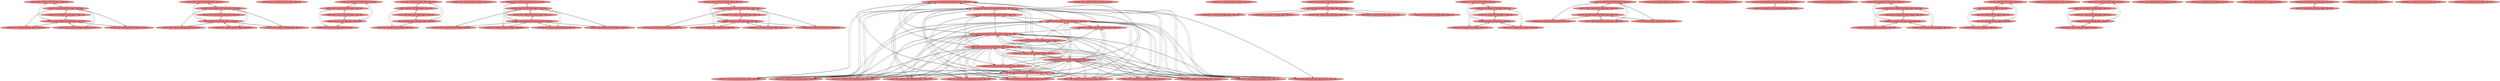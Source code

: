 
digraph G {


node1829 [fillcolor=lightcoral,label="[106/107]  %56 = load i32, i32* %j70, align 4, !dbg !1490",shape=ellipse,style=filled ]
node1828 [fillcolor=lightcoral,label="[120/121]  %54 = load i32, i32* %i66, align 4, !dbg !1489",shape=ellipse,style=filled ]
node1827 [fillcolor=lightcoral,label="[230/231]  %53 = load i32**, i32*** %c, align 8, !dbg !1488",shape=ellipse,style=filled ]
node1825 [fillcolor=lightcoral,label="[63/64]  %22 = load i32, i32* %i28, align 4, !dbg !1398",shape=ellipse,style=filled ]
node1823 [fillcolor=lightcoral,label="[73/74]  %33 = load i32, i32* %j50, align 4, !dbg !1436",shape=ellipse,style=filled ]
node1824 [fillcolor=lightcoral,label="[124/125]  %59 = load i32, i32* %i66, align 4, !dbg !1498",shape=ellipse,style=filled ]
node1822 [fillcolor=lightcoral,label="[228/229]  %38 = load i32**, i32*** %a, align 8, !dbg !1471",shape=ellipse,style=filled ]
node1820 [fillcolor=lightcoral,label="[69/76]  %32 = load i32, i32* %j50, align 4, !dbg !1433",shape=ellipse,style=filled ]
node1816 [fillcolor=lightcoral,label="[158/159]  %80 = load i32, i32* %i105, align 4, !dbg !1540",shape=ellipse,style=filled ]
node1815 [fillcolor=lightcoral,label="[203/204]  %82 = load i32, i32* %j109, align 4, !dbg !1541",shape=ellipse,style=filled ]
node1814 [fillcolor=lightcoral,label="[26/27]  %81 = load i32*, i32** %arrayidx127, align 8, !dbg !1539",shape=ellipse,style=filled ]
node1812 [fillcolor=lightcoral,label="[103/110]  store i32 0, i32* %j70, align 4, !dbg !1456",shape=ellipse,style=filled ]
node1811 [fillcolor=lightcoral,label="[224/225]  %64 = load i32**, i32*** %c, align 8, !dbg !1524",shape=ellipse,style=filled ]
node1810 [fillcolor=lightcoral,label="[21/44]  store i32 %73, i32* %arrayidx125, align 4, !dbg !1537",shape=ellipse,style=filled ]
node1819 [fillcolor=lightcoral,label="[199/200]  %83 = load i32, i32* %j109, align 4, !dbg !1546",shape=ellipse,style=filled ]
node1809 [fillcolor=lightcoral,label="[12/53]  %76 = load i32*, i32** %arrayidx123, align 8, !dbg !1534",shape=ellipse,style=filled ]
node1808 [fillcolor=lightcoral,label="[222/223]  %74 = load i32**, i32*** %c, align 8, !dbg !1534",shape=ellipse,style=filled ]
node1807 [fillcolor=lightcoral,label="[186/187]  %100 = load i32, i32* %expn, align 4, !dbg !1600",shape=ellipse,style=filled ]
node1806 [fillcolor=lightcoral,label="[104/105]  %51 = load i32, i32* %j70, align 4, !dbg !1481",shape=ellipse,style=filled ]
node1804 [fillcolor=lightcoral,label="[95/96]  %41 = load i32, i32* %k, align 4, !dbg !1474",shape=ellipse,style=filled ]
node1803 [fillcolor=lightcoral,label="[18/47]  %73 = load i32, i32* %arrayidx121, align 4, !dbg !1529",shape=ellipse,style=filled ]
node1826 [fillcolor=lightcoral,label="[167/172]  store i32 0, i32* %j138, align 4, !dbg !1557",shape=ellipse,style=filled ]
node1802 [fillcolor=lightcoral,label="[220/221]  %48 = load i32**, i32*** %c, align 8, !dbg !1479",shape=ellipse,style=filled ]
node1801 [fillcolor=lightcoral,label="[34/35]  %50 = load i32*, i32** %arrayidx86, align 8, !dbg !1479",shape=ellipse,style=filled ]
node1799 [fillcolor=lightcoral,label="[14/51]  %71 = load i32*, i32** %arrayidx118, align 8, !dbg !1529",shape=ellipse,style=filled ]
node1798 [fillcolor=lightcoral,label="[218/219]  %69 = load i32**, i32*** %c, align 8, !dbg !1529",shape=ellipse,style=filled ]
node1797 [fillcolor=lightcoral,label="[71/72]  %28 = load i32, i32* %j50, align 4, !dbg !1424",shape=ellipse,style=filled ]
node1796 [fillcolor=lightcoral,label="[119/126]  store i32 %inc100, i32* %i66, align 4, !dbg !1498",shape=ellipse,style=filled ]
node1794 [fillcolor=lightcoral,label="[16/49]  %68 = load i32, i32* %arrayidx116, align 4, !dbg !1524",shape=ellipse,style=filled ]
node1793 [fillcolor=lightcoral,label="[201/202]  %67 = load i32, i32* %j109, align 4, !dbg !1527",shape=ellipse,style=filled ]
node1748 [fillcolor=lightcoral,label="[176/189]  %97 = load i32, i32* %expn, align 4, !dbg !1591",shape=ellipse,style=filled ]
node1746 [fillcolor=lightcoral,label="[148/163]  %70 = load i32, i32* %i105, align 4, !dbg !1530",shape=ellipse,style=filled ]
node1745 [fillcolor=lightcoral,label="[144/147]  store i32 %call102, i32* %arrayidx104, align 4, !dbg !1506",shape=ellipse,style=filled ]
node1790 [fillcolor=lightcoral,label="[212/213]  %29 = load i32**, i32*** %b, align 8, !dbg !1431",shape=ellipse,style=filled ]
node1744 [fillcolor=lightcoral,label="[101/112]  store i32 %inc97, i32* %j70, align 4, !dbg !1493",shape=ellipse,style=filled ]
node1749 [fillcolor=lightcoral,label="[134/141]  %92 = load i32, i32* %i142, align 4, !dbg !1577",shape=ellipse,style=filled ]
node1742 [fillcolor=lightcoral,label="[132/143]  %95 = load i32, i32* %i142, align 4, !dbg !1582",shape=ellipse,style=filled ]
node1740 [fillcolor=lightcoral,label="[117/128]  store i32 0, i32* %i66, align 4, !dbg !1447",shape=ellipse,style=filled ]
node1735 [fillcolor=lightcoral,label="[116/129]  %49 = load i32, i32* %i66, align 4, !dbg !1480",shape=ellipse,style=filled ]
node1733 [fillcolor=lightcoral,label="[38/39]  %42 = load i32, i32* %arrayidx80, align 4, !dbg !1471",shape=ellipse,style=filled ]
node1730 [fillcolor=lightcoral,label="[40/41]  %45 = load i32*, i32** %arrayidx82, align 8, !dbg !1475",shape=ellipse,style=filled ]
node1719 [fillcolor=lightcoral,label="[1/8]  %20 = load i32, i32* %j, align 4, !dbg !1390",shape=ellipse,style=filled ]
node1734 [fillcolor=lightcoral,label="[61/62]  %26 = load i32, i32* %i28, align 4, !dbg !1407",shape=ellipse,style=filled ]
node1792 [fillcolor=lightcoral,label="[193/206]  %63 = load i32, i32* %j109, align 4, !dbg !1520",shape=ellipse,style=filled ]
node1781 [fillcolor=lightcoral,label="[135/140]  store i32 %inc156, i32* %i142, align 4, !dbg !1582",shape=ellipse,style=filled ]
node1750 [fillcolor=lightcoral,label="[136/137]  %86 = load i32, i32* %i142, align 4, !dbg !1568",shape=ellipse,style=filled ]
node1724 [fillcolor=lightcoral,label="[70/75]  store i32 0, i32* %j50, align 4, !dbg !1422",shape=ellipse,style=filled ]
node1741 [fillcolor=lightcoral,label="[42/43]  %47 = load i32, i32* %arrayidx84, align 4, !dbg !1475",shape=ellipse,style=filled ]
node1766 [fillcolor=lightcoral,label="[93/94]  %37 = load i32, i32* %k, align 4, !dbg !1467",shape=ellipse,style=filled ]
node1784 [fillcolor=lightcoral,label="[20/45]  %31 = load i32*, i32** %arrayidx57, align 8, !dbg !1431",shape=ellipse,style=filled ]
node1775 [fillcolor=lightcoral,label="[165/174]  store i32 %inc159, i32* %j138, align 4, !dbg !1587",shape=ellipse,style=filled ]
node1813 [fillcolor=lightcoral,label="[226/227]  %79 = load i32**, i32*** %c, align 8, !dbg !1539",shape=ellipse,style=filled ]
node1736 [fillcolor=lightcoral,label="[36/37]  %40 = load i32*, i32** %arrayidx78, align 8, !dbg !1471",shape=ellipse,style=filled ]
node1739 [fillcolor=lightcoral,label="[30/31]  %89 = load i32*, i32** %arrayidx147, align 8, !dbg !1572",shape=ellipse,style=filled ]
node1732 [fillcolor=lightcoral,label="[2/7]  store i32 0, i32* %j, align 4, !dbg !1388",shape=ellipse,style=filled ]
node1737 [fillcolor=lightcoral,label="[118/127]  %39 = load i32, i32* %i66, align 4, !dbg !1473",shape=ellipse,style=filled ]
node1715 [fillcolor=lightcoral,label="[3/4]  %25 = load i32, i32* %j, align 4, !dbg !1402",shape=ellipse,style=filled ]
node1720 [fillcolor=lightcoral,label="[68/77]  store i32 %inc61, i32* %j50, align 4, !dbg !1436",shape=ellipse,style=filled ]
node1723 [fillcolor=lightcoral,label="[80/85]  %34 = load i32, i32* %i46, align 4, !dbg !1441",shape=ellipse,style=filled ]
node1743 [fillcolor=lightcoral,label="[28/29]  %55 = load i32*, i32** %arrayidx93, align 8, !dbg !1488",shape=ellipse,style=filled ]
node1721 [fillcolor=lightcoral,label="[13/52]  store i32 %rem, i32* %arrayidx39, align 4, !dbg !1400",shape=ellipse,style=filled ]
node1722 [fillcolor=lightcoral,label="[78/87]  %30 = load i32, i32* %i46, align 4, !dbg !1432",shape=ellipse,style=filled ]
node1747 [fillcolor=lightcoral,label="[164/175]  %96 = load i32, i32* %j138, align 4, !dbg !1587",shape=ellipse,style=filled ]
node1779 [fillcolor=lightcoral,label="[210/211]  %60 = load i32**, i32*** %c, align 8, !dbg !1502",shape=ellipse,style=filled ]
node1725 [fillcolor=lightcoral,label="[88/99]  store i32 %inc90, i32* %k, align 4, !dbg !1484",shape=ellipse,style=filled ]
node1729 [fillcolor=lightcoral,label="[89/98]  %44 = load i32, i32* %k, align 4, !dbg !1476",shape=ellipse,style=filled ]
node1714 [fillcolor=lightcoral,label="[0/9]  store i32 %inc41, i32* %j, align 4, !dbg !1402",shape=ellipse,style=filled ]
node1727 [fillcolor=lightcoral,label="[11/54]  store i32 %mul, i32* %arrayidx88, align 4, !dbg !1482",shape=ellipse,style=filled ]
node1753 [fillcolor=lightcoral,label="[177/188]  store i32 %inc174, i32* %expn, align 4, !dbg !1612",shape=ellipse,style=filled ]
node1769 [fillcolor=lightcoral,label="[149/162]  store i32 0, i32* %i105, align 4, !dbg !1509",shape=ellipse,style=filled ]
node1718 [fillcolor=lightcoral,label="[58/67]  store i32 %inc44, i32* %i28, align 4, !dbg !1407",shape=ellipse,style=filled ]
node1728 [fillcolor=lightcoral,label="[100/113]  %46 = load i32, i32* %j70, align 4, !dbg !1477",shape=ellipse,style=filled ]
node1785 [fillcolor=lightcoral,label="[152/153]  %84 = load i32, i32* %i105, align 4, !dbg !1551",shape=ellipse,style=filled ]
node1716 [fillcolor=lightcoral,label="[10/55]  %23 = load i32*, i32** %arrayidx37, align 8, !dbg !1397",shape=ellipse,style=filled ]
node1751 [fillcolor=lightcoral,label="[79/86]  store i32 %inc64, i32* %i46, align 4, !dbg !1441",shape=ellipse,style=filled ]
node1752 [fillcolor=lightcoral,label="[133/142]  store i32 0, i32* %i142, align 4, !dbg !1566",shape=ellipse,style=filled ]
node1758 [fillcolor=lightcoral,label="[150/161]  %62 = load i32, i32* %i105, align 4, !dbg !1511",shape=ellipse,style=filled ]
node1755 [fillcolor=lightcoral,label="[60/65]  store i32 0, i32* %i28, align 4, !dbg !1379",shape=ellipse,style=filled ]
node1756 [fillcolor=lightcoral,label="[90/97]  store i32 0, i32* %k, align 4, !dbg !1465",shape=ellipse,style=filled ]
node1717 [fillcolor=lightcoral,label="[56/57]  %21 = load i32**, i32*** %a, align 8, !dbg !1397",shape=ellipse,style=filled ]
node1759 [fillcolor=lightcoral,label="[81/84]  store i32 0, i32* %i46, align 4, !dbg !1413",shape=ellipse,style=filled ]
node1762 [fillcolor=lightcoral,label="[178/179]  %101 = load i32, i32* %expn, align 4, !dbg !1607",shape=ellipse,style=filled ]
node1764 [fillcolor=lightcoral,label="[180/181]  %18 = load i32, i32* %expn, align 4, !dbg !1372",shape=ellipse,style=filled ]
node1760 [fillcolor=lightcoral,label="[190/191]  %99 = load i32**, i32*** %c, align 8, !dbg !1594",shape=ellipse,style=filled ]
node1761 [fillcolor=lightcoral,label="[168/169]  %94 = load i32, i32* %j138, align 4, !dbg !1579",shape=ellipse,style=filled ]
node1787 [fillcolor=lightcoral,label="[102/111]  %58 = load i32, i32* %j70, align 4, !dbg !1493",shape=ellipse,style=filled ]
node1800 [fillcolor=lightcoral,label="[197/198]  %72 = load i32, i32* %j109, align 4, !dbg !1531",shape=ellipse,style=filled ]
node1765 [fillcolor=lightcoral,label="[15/50]  store i32 %rem55, i32* %arrayidx59, align 4, !dbg !1434",shape=ellipse,style=filled ]
node1767 [fillcolor=lightcoral,label="[138/139]  %88 = load i32, i32* %i142, align 4, !dbg !1574",shape=ellipse,style=filled ]
node1818 [fillcolor=lightcoral,label="[215/216]  %78 = load i32, i32* %tmp, align 4, !dbg !1538",shape=ellipse,style=filled ]
node1763 [fillcolor=lightcoral,label="[59/66]  %19 = load i32, i32* %i28, align 4, !dbg !1381",shape=ellipse,style=filled ]
node1770 [fillcolor=lightcoral,label="[122/123]  %35 = load i32, i32* %i66, align 4, !dbg !1449",shape=ellipse,style=filled ]
node1817 [fillcolor=lightcoral,label="[17/48]  store i32 %78, i32* %arrayidx131, align 4, !dbg !1544",shape=ellipse,style=filled ]
node1795 [fillcolor=lightcoral,label="[214/217]  store i32 %68, i32* %tmp, align 4, !dbg !1528",shape=ellipse,style=filled ]
node1754 [fillcolor=lightcoral,label="[166/173]  %90 = load i32, i32* %j138, align 4, !dbg !1575",shape=ellipse,style=filled ]
node1757 [fillcolor=lightcoral,label="[24/25]  %57 = load i32, i32* %arrayidx95, align 4, !dbg !1491",shape=ellipse,style=filled ]
node1768 [fillcolor=lightcoral,label="[192/207]  store i32 %inc133, i32* %j109, align 4, !dbg !1546",shape=ellipse,style=filled ]
node1771 [fillcolor=lightcoral,label="[194/205]  store i32 0, i32* %j109, align 4, !dbg !1518",shape=ellipse,style=filled ]
node1821 [fillcolor=lightcoral,label="[108/109]  %36 = load i32, i32* %j70, align 4, !dbg !1458",shape=ellipse,style=filled ]
node1731 [fillcolor=lightcoral,label="[114/115]  %43 = load i32**, i32*** %b, align 8, !dbg !1475",shape=ellipse,style=filled ]
node1772 [fillcolor=lightcoral,label="[184/185]  %61 = load i32, i32* %expn, align 4, !dbg !1504",shape=ellipse,style=filled ]
node1788 [fillcolor=lightcoral,label="[154/155]  %65 = load i32, i32* %i105, align 4, !dbg !1526",shape=ellipse,style=filled ]
node1773 [fillcolor=lightcoral,label="[170/171]  %85 = load i32, i32* %j138, align 4, !dbg !1559",shape=ellipse,style=filled ]
node1774 [fillcolor=lightcoral,label="[208/209]  %87 = load i32**, i32*** %c, align 8, !dbg !1572",shape=ellipse,style=filled ]
node1776 [fillcolor=lightcoral,label="[82/83]  %27 = load i32, i32* %i46, align 4, !dbg !1415",shape=ellipse,style=filled ]
node1777 [fillcolor=lightcoral,label="[195/196]  %77 = load i32, i32* %j109, align 4, !dbg !1536",shape=ellipse,style=filled ]
node1726 [fillcolor=lightcoral,label="[91/92]  %52 = load i32, i32* %k, align 4, !dbg !1484",shape=ellipse,style=filled ]
node1778 [fillcolor=lightcoral,label="[182/183]  %102 = load i32, i32* %expn, align 4, !dbg !1612",shape=ellipse,style=filled ]
node1782 [fillcolor=lightcoral,label="[22/23]  %93 = load i32*, i32** %arrayidx152, align 8, !dbg !1576",shape=ellipse,style=filled ]
node1780 [fillcolor=lightcoral,label="[19/46]  store i32 %add, i32* %arrayidx95, align 4, !dbg !1491",shape=ellipse,style=filled ]
node1783 [fillcolor=lightcoral,label="[145/146]  %98 = load i32, i32* %arrayidx162, align 4, !dbg !1593",shape=ellipse,style=filled ]
node1786 [fillcolor=lightcoral,label="[151/160]  store i32 %inc136, i32* %i105, align 4, !dbg !1551",shape=ellipse,style=filled ]
node1805 [fillcolor=lightcoral,label="[156/157]  %75 = load i32, i32* %i105, align 4, !dbg !1535",shape=ellipse,style=filled ]
node1738 [fillcolor=lightcoral,label="[130/131]  %91 = load i32**, i32*** %c, align 8, !dbg !1576",shape=ellipse,style=filled ]
node1791 [fillcolor=lightcoral,label="[32/33]  %66 = load i32*, i32** %arrayidx114, align 8, !dbg !1524",shape=ellipse,style=filled ]
node1789 [fillcolor=lightcoral,label="[5/6]  %24 = load i32, i32* %j, align 4, !dbg !1399",shape=ellipse,style=filled ]

node1736->node1817 [ ]
node1817->node1809 [ ]
node1803->node1810 [ ]
node1801->node1817 [ ]
node1781->node1749 [ ]
node1749->node1781 [ ]
node1799->node1817 [ ]
node1817->node1799 [ ]
node1796->node1828 [ ]
node1828->node1796 [ ]
node1824->node1796 [ ]
node1794->node1817 [ ]
node1817->node1794 [ ]
node1791->node1817 [ ]
node1817->node1791 [ ]
node1810->node1791 [ ]
node1787->node1812 [ ]
node1786->node1816 [ ]
node1816->node1786 [ ]
node1786->node1788 [ ]
node1809->node1810 [ ]
node1810->node1809 [ ]
node1786->node1785 [ ]
node1785->node1786 [ ]
node1784->node1817 [ ]
node1780->node1803 [ ]
node1799->node1780 [ ]
node1780->node1799 [ ]
node1794->node1780 [ ]
node1761->node1826 [ ]
node1826->node1761 [ ]
node1791->node1780 [ ]
node1781->node1742 [ ]
node1784->node1780 [ ]
node1780->node1784 [ ]
node1771->node1819 [ ]
node1819->node1771 [ ]
node1815->node1771 [ ]
node1780->node1814 [ ]
node1771->node1793 [ ]
node1801->node1780 [ ]
node1806->node1812 [ ]
node1741->node1721 [ ]
node1730->node1817 [ ]
node1743->node1721 [ ]
node1799->node1810 [ ]
node1763->node1755 [ ]
node1753->node1807 [ ]
node1768->node1800 [ ]
node1721->node1782 [ ]
node1721->node1784 [ ]
node1799->node1727 [ ]
node1736->node1721 [ ]
node1781->node1767 [ ]
node1780->node1743 [ ]
node1799->node1721 [ ]
node1810->node1739 [ ]
node1752->node1742 [ ]
node1739->node1817 [ ]
node1789->node1732 [ ]
node1771->node1815 [ ]
node1810->node1782 [ ]
node1721->node1716 [ ]
node1810->node1794 [ ]
node1777->node1768 [ ]
node1737->node1796 [ ]
node1736->node1765 [ ]
node1775->node1761 [ ]
node1743->node1780 [ ]
node1810->node1803 [ ]
node1724->node1820 [ ]
node1824->node1740 [ ]
node1718->node1734 [ ]
node1734->node1718 [ ]
node1780->node1782 [ ]
node1740->node1828 [ ]
node1780->node1736 [ ]
node1736->node1780 [ ]
node1730->node1810 [ ]
node1737->node1740 [ ]
node1740->node1737 [ ]
node1792->node1771 [ ]
node1754->node1775 [ ]
node1752->node1767 [ ]
node1735->node1796 [ ]
node1788->node1786 [ ]
node1765->node1736 [ ]
node1767->node1781 [ ]
node1725->node1804 [ ]
node1782->node1810 [ ]
node1817->node1814 [ ]
node1727->node1736 [ ]
node1758->node1786 [ ]
node1782->node1780 [ ]
node1765->node1739 [ ]
node1730->node1780 [ ]
node1810->node1736 [ ]
node1719->node1732 [ ]
node1751->node1776 [ ]
node1765->node1809 [ ]
node1743->node1727 [ ]
node1800->node1771 [ ]
node1736->node1727 [ ]
node1817->node1803 [ ]
node1729->node1756 [ ]
node1762->node1753 [ ]
node1734->node1755 [ ]
node1721->node1730 [ ]
node1765->node1743 [ ]
node1753->node1762 [ ]
node1778->node1753 [ ]
node1804->node1725 [ ]
node1739->node1721 [ ]
node1812->node1806 [ ]
node1718->node1825 [ ]
node1755->node1763 [ ]
node1721->node1794 [ ]
node1784->node1765 [ ]
node1740->node1770 [ ]
node1747->node1826 [ ]
node1780->node1739 [ ]
node1765->node1801 [ ]
node1755->node1734 [ ]
node1730->node1765 [ ]
node1740->node1735 [ ]
node1733->node1780 [ ]
node1728->node1744 [ ]
node1825->node1755 [ ]
node1714->node1789 [ ]
node1829->node1812 [ ]
node1800->node1768 [ ]
node1828->node1740 [ ]
node1814->node1817 [ ]
node1817->node1743 [ ]
node1821->node1812 [ ]
node1744->node1787 [ ]
node1741->node1817 [ ]
node1735->node1740 [ ]
node1739->node1810 [ ]
node1767->node1752 [ ]
node1782->node1721 [ ]
node1812->node1829 [ ]
node1725->node1766 [ ]
node1740->node1824 [ ]
node1757->node1810 [ ]
node1746->node1786 [ ]
node1820->node1724 [ ]
node1776->node1751 [ ]
node1746->node1769 [ ]
node1759->node1723 [ ]
node1727->node1799 [ ]
node1768->node1792 [ ]
node1817->node1741 [ ]
node1733->node1765 [ ]
node1809->node1780 [ ]
node1743->node1810 [ ]
node1809->node1727 [ ]
node1736->node1810 [ ]
node1727->node1730 [ ]
node1789->node1714 [ ]
node1772->node1753 [ ]
node1793->node1768 [ ]
node1810->node1814 [ ]
node1749->node1752 [ ]
node1720->node1797 [ ]
node1817->node1782 [ ]
node1817->node1757 [ ]
node1769->node1805 [ ]
node1817->node1784 [ ]
node1773->node1826 [ ]
node1750->node1752 [ ]
node1733->node1817 [ ]
node1807->node1753 [ ]
node1757->node1817 [ ]
node1716->node1765 [ ]
node1743->node1765 [ ]
node1753->node1748 [ ]
node1727->node1757 [ ]
node1810->node1741 [ ]
node1814->node1765 [ ]
node1810->node1730 [ ]
node1765->node1741 [ ]
node1727->node1739 [ ]
node1812->node1728 [ ]
node1726->node1756 [ ]
node1819->node1768 [ ]
node1794->node1810 [ ]
node1765->node1803 [ ]
node1755->node1825 [ ]
node1756->node1726 [ ]
node1757->node1780 [ ]
node1821->node1744 [ ]
node1815->node1768 [ ]
node1776->node1759 [ ]
node1753->node1772 [ ]
node1758->node1769 [ ]
node1768->node1815 [ ]
node1747->node1775 [ ]
node1780->node1733 [ ]
node1744->node1829 [ ]
node1829->node1744 [ ]
node1780->node1716 [ ]
node1803->node1817 [ ]
node1714->node1715 [ ]
node1759->node1722 [ ]
node1723->node1759 [ ]
node1769->node1746 [ ]
node1809->node1765 [ ]
node1768->node1793 [ ]
node1801->node1765 [ ]
node1809->node1817 [ ]
node1810->node1716 [ ]
node1826->node1773 [ ]
node1727->node1803 [ ]
node1714->node1719 [ ]
node1748->node1753 [ ]
node1721->node1739 [ ]
node1775->node1747 [ ]
node1812->node1787 [ ]
node1775->node1754 [ ]
node1826->node1747 [ ]
node1728->node1812 [ ]
node1768->node1777 [ ]
node1765->node1757 [ ]
node1727->node1809 [ ]
node1786->node1746 [ ]
node1727->node1814 [ ]
node1739->node1780 [ ]
node1727->node1716 [ ]
node1823->node1724 [ ]
node1727->node1794 [ ]
node1721->node1801 [ ]
node1817->node1716 [ ]
node1810->node1743 [ ]
node1812->node1821 [ ]
node1727->node1743 [ ]
node1741->node1810 [ ]
node1727->node1801 [ ]
node1730->node1721 [ ]
node1826->node1754 [ ]
node1741->node1765 [ ]
node1721->node1733 [ ]
node1757->node1765 [ ]
node1725->node1729 [ ]
node1721->node1809 [ ]
node1775->node1773 [ ]
node1773->node1775 [ ]
node1726->node1725 [ ]
node1716->node1817 [ ]
node1810->node1801 [ ]
node1791->node1721 [ ]
node1801->node1810 [ ]
node1724->node1823 [ ]
node1715->node1732 [ ]
node1739->node1765 [ ]
node1765->node1794 [ ]
node1791->node1810 [ ]
node1754->node1826 [ ]
node1716->node1810 [ ]
node1780->node1757 [ ]
node1806->node1744 [ ]
node1733->node1721 [ ]
node1761->node1775 [ ]
node1771->node1792 [ ]
node1765->node1784 [ ]
node1816->node1769 [ ]
node1756->node1766 [ ]
node1720->node1823 [ ]
node1766->node1756 [ ]
node1765->node1791 [ ]
node1764->node1753 [ ]
node1744->node1728 [ ]
node1784->node1721 [ ]
node1823->node1720 [ ]
node1765->node1814 [ ]
node1814->node1721 [ ]
node1756->node1729 [ ]
node1716->node1780 [ ]
node1721->node1814 [ ]
node1721->node1803 [ ]
node1745->node1783 [ ]
node1742->node1752 [ ]
node1741->node1727 [ ]
node1796->node1770 [ ]
node1720->node1820 [ ]
node1825->node1718 [ ]
node1727->node1741 [ ]
node1716->node1727 [ ]
node1791->node1765 [ ]
node1817->node1801 [ ]
node1727->node1784 [ ]
node1784->node1727 [ ]
node1752->node1750 [ ]
node1721->node1743 [ ]
node1810->node1784 [ ]
node1784->node1810 [ ]
node1780->node1794 [ ]
node1716->node1721 [ ]
node1724->node1797 [ ]
node1744->node1806 [ ]
node1721->node1799 [ ]
node1810->node1733 [ ]
node1733->node1810 [ ]
node1757->node1721 [ ]
node1721->node1757 [ ]
node1763->node1718 [ ]
node1803->node1765 [ ]
node1791->node1727 [ ]
node1817->node1733 [ ]
node1719->node1714 [ ]
node1744->node1821 [ ]
node1751->node1723 [ ]
node1723->node1751 [ ]
node1765->node1799 [ ]
node1721->node1741 [ ]
node1794->node1727 [ ]
node1751->node1722 [ ]
node1770->node1740 [ ]
node1727->node1791 [ ]
node1787->node1744 [ ]
node1803->node1727 [ ]
node1780->node1730 [ ]
node1780->node1801 [ ]
node1729->node1725 [ ]
node1817->node1730 [ ]
node1804->node1756 [ ]
node1797->node1720 [ ]
node1771->node1800 [ ]
node1799->node1765 [ ]
node1715->node1714 [ ]
node1727->node1782 [ ]
node1810->node1757 [ ]
node1794->node1721 [ ]
node1803->node1721 [ ]
node1718->node1763 [ ]
node1803->node1780 [ ]
node1769->node1758 [ ]
node1814->node1780 [ ]
node1765->node1716 [ ]
node1797->node1724 [ ]
node1732->node1719 [ ]
node1793->node1771 [ ]
node1722->node1751 [ ]
node1810->node1799 [ ]
node1753->node1778 [ ]
node1722->node1759 [ ]
node1741->node1780 [ ]
node1814->node1810 [ ]
node1780->node1741 [ ]
node1796->node1737 [ ]
node1783->node1745 [ ]
node1809->node1721 [ ]
node1780->node1809 [ ]
node1739->node1727 [ ]
node1785->node1769 [ ]
node1725->node1726 [ ]
node1766->node1725 [ ]
node1732->node1789 [ ]
node1730->node1727 [ ]
node1756->node1804 [ ]
node1721->node1791 [ ]
node1733->node1727 [ ]
node1786->node1758 [ ]
node1820->node1720 [ ]
node1727->node1733 [ ]
node1796->node1735 [ ]
node1750->node1781 [ ]
node1753->node1764 [ ]
node1801->node1721 [ ]
node1781->node1750 [ ]
node1782->node1727 [ ]
node1817->node1736 [ ]
node1780->node1791 [ ]
node1743->node1817 [ ]
node1801->node1727 [ ]
node1814->node1727 [ ]
node1732->node1715 [ ]
node1818->node1795 [ ]
node1795->node1818 [ ]
node1765->node1730 [ ]
node1757->node1727 [ ]
node1759->node1776 [ ]
node1796->node1824 [ ]
node1742->node1781 [ ]
node1765->node1782 [ ]
node1782->node1765 [ ]
node1794->node1765 [ ]
node1721->node1736 [ ]
node1782->node1817 [ ]
node1792->node1768 [ ]
node1769->node1785 [ ]
node1768->node1819 [ ]
node1769->node1788 [ ]
node1788->node1769 [ ]
node1805->node1769 [ ]
node1752->node1749 [ ]
node1786->node1805 [ ]
node1765->node1733 [ ]
node1805->node1786 [ ]
node1817->node1739 [ ]
node1769->node1816 [ ]
node1770->node1796 [ ]
node1771->node1777 [ ]
node1777->node1771 [ ]


}
